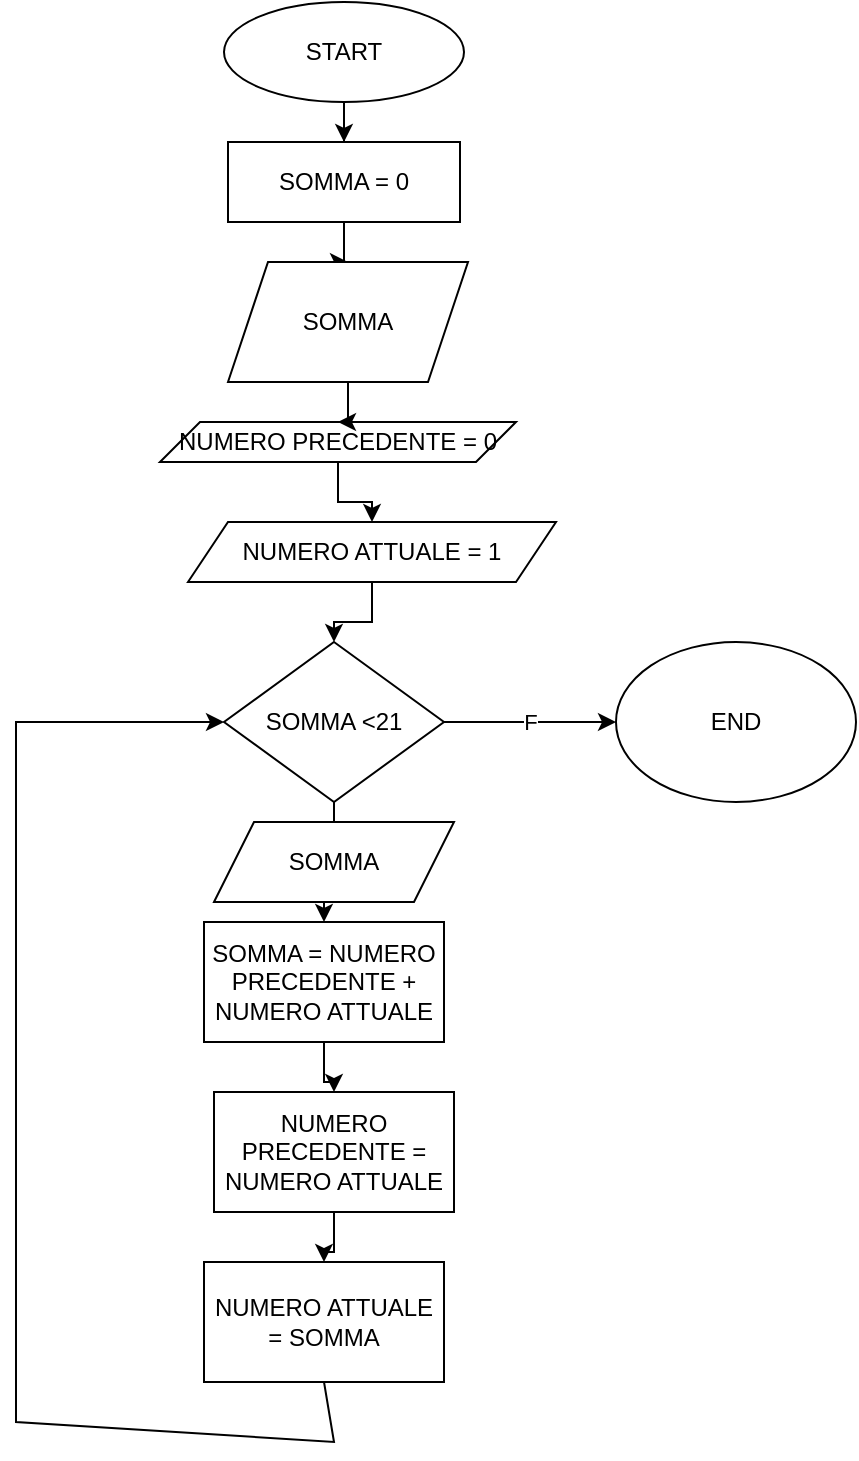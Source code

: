 <mxfile version="21.1.4" type="google">
  <diagram name="Pagina-1" id="empKTaTjzDWwGEfh-u5i">
    <mxGraphModel grid="1" page="1" gridSize="10" guides="1" tooltips="1" connect="1" arrows="1" fold="1" pageScale="1" pageWidth="827" pageHeight="1169" math="0" shadow="0">
      <root>
        <mxCell id="0" />
        <mxCell id="1" parent="0" />
        <mxCell id="16W25pCmoKW-utqna45M-5" style="edgeStyle=orthogonalEdgeStyle;rounded=0;orthogonalLoop=1;jettySize=auto;html=1;entryX=0.5;entryY=0;entryDx=0;entryDy=0;" edge="1" parent="1" source="16W25pCmoKW-utqna45M-1" target="16W25pCmoKW-utqna45M-4">
          <mxGeometry relative="1" as="geometry" />
        </mxCell>
        <mxCell id="16W25pCmoKW-utqna45M-1" value="START" style="ellipse;whiteSpace=wrap;html=1;" vertex="1" parent="1">
          <mxGeometry x="354" y="10" width="120" height="50" as="geometry" />
        </mxCell>
        <mxCell id="16W25pCmoKW-utqna45M-9" value="" style="edgeStyle=orthogonalEdgeStyle;rounded=0;orthogonalLoop=1;jettySize=auto;html=1;" edge="1" parent="1" source="16W25pCmoKW-utqna45M-2" target="16W25pCmoKW-utqna45M-3">
          <mxGeometry relative="1" as="geometry" />
        </mxCell>
        <mxCell id="16W25pCmoKW-utqna45M-2" value="NUMERO PRECEDENTE = 0" style="shape=parallelogram;perimeter=parallelogramPerimeter;whiteSpace=wrap;html=1;fixedSize=1;" vertex="1" parent="1">
          <mxGeometry x="322" y="220" width="178" height="20" as="geometry" />
        </mxCell>
        <mxCell id="16W25pCmoKW-utqna45M-14" style="edgeStyle=orthogonalEdgeStyle;rounded=0;orthogonalLoop=1;jettySize=auto;html=1;" edge="1" parent="1" source="16W25pCmoKW-utqna45M-3" target="16W25pCmoKW-utqna45M-10">
          <mxGeometry relative="1" as="geometry" />
        </mxCell>
        <mxCell id="16W25pCmoKW-utqna45M-3" value="NUMERO ATTUALE = 1" style="shape=parallelogram;perimeter=parallelogramPerimeter;whiteSpace=wrap;html=1;fixedSize=1;" vertex="1" parent="1">
          <mxGeometry x="336" y="270" width="184" height="30" as="geometry" />
        </mxCell>
        <mxCell id="16W25pCmoKW-utqna45M-7" style="edgeStyle=orthogonalEdgeStyle;rounded=0;orthogonalLoop=1;jettySize=auto;html=1;" edge="1" parent="1" source="16W25pCmoKW-utqna45M-4" target="16W25pCmoKW-utqna45M-6">
          <mxGeometry relative="1" as="geometry" />
        </mxCell>
        <mxCell id="16W25pCmoKW-utqna45M-4" value="SOMMA = 0" style="rounded=0;whiteSpace=wrap;html=1;" vertex="1" parent="1">
          <mxGeometry x="356" y="80" width="116" height="40" as="geometry" />
        </mxCell>
        <mxCell id="16W25pCmoKW-utqna45M-8" style="edgeStyle=orthogonalEdgeStyle;rounded=0;orthogonalLoop=1;jettySize=auto;html=1;" edge="1" parent="1" source="16W25pCmoKW-utqna45M-6" target="16W25pCmoKW-utqna45M-2">
          <mxGeometry relative="1" as="geometry" />
        </mxCell>
        <mxCell id="16W25pCmoKW-utqna45M-6" value="SOMMA" style="shape=parallelogram;perimeter=parallelogramPerimeter;whiteSpace=wrap;html=1;fixedSize=1;" vertex="1" parent="1">
          <mxGeometry x="356" y="140" width="120" height="60" as="geometry" />
        </mxCell>
        <mxCell id="16W25pCmoKW-utqna45M-15" value="V" style="edgeStyle=orthogonalEdgeStyle;rounded=0;orthogonalLoop=1;jettySize=auto;html=1;" edge="1" parent="1" source="16W25pCmoKW-utqna45M-10" target="16W25pCmoKW-utqna45M-11">
          <mxGeometry relative="1" as="geometry" />
        </mxCell>
        <mxCell id="16W25pCmoKW-utqna45M-10" value="SOMMA &amp;lt;21" style="rhombus;whiteSpace=wrap;html=1;" vertex="1" parent="1">
          <mxGeometry x="354" y="330" width="110" height="80" as="geometry" />
        </mxCell>
        <mxCell id="16W25pCmoKW-utqna45M-16" style="edgeStyle=orthogonalEdgeStyle;rounded=0;orthogonalLoop=1;jettySize=auto;html=1;" edge="1" parent="1" source="16W25pCmoKW-utqna45M-11" target="16W25pCmoKW-utqna45M-12">
          <mxGeometry relative="1" as="geometry" />
        </mxCell>
        <mxCell id="16W25pCmoKW-utqna45M-11" value="SOMMA = NUMERO PRECEDENTE + NUMERO ATTUALE" style="rounded=0;whiteSpace=wrap;html=1;" vertex="1" parent="1">
          <mxGeometry x="344" y="470" width="120" height="60" as="geometry" />
        </mxCell>
        <mxCell id="16W25pCmoKW-utqna45M-17" style="edgeStyle=orthogonalEdgeStyle;rounded=0;orthogonalLoop=1;jettySize=auto;html=1;" edge="1" parent="1" source="16W25pCmoKW-utqna45M-12" target="16W25pCmoKW-utqna45M-13">
          <mxGeometry relative="1" as="geometry" />
        </mxCell>
        <mxCell id="16W25pCmoKW-utqna45M-12" value="NUMERO PRECEDENTE = NUMERO ATTUALE" style="rounded=0;whiteSpace=wrap;html=1;" vertex="1" parent="1">
          <mxGeometry x="349" y="555" width="120" height="60" as="geometry" />
        </mxCell>
        <mxCell id="16W25pCmoKW-utqna45M-13" value="NUMERO ATTUALE = SOMMA" style="rounded=0;whiteSpace=wrap;html=1;" vertex="1" parent="1">
          <mxGeometry x="344" y="640" width="120" height="60" as="geometry" />
        </mxCell>
        <mxCell id="16W25pCmoKW-utqna45M-18" value="" style="endArrow=classic;html=1;rounded=0;exitX=0.5;exitY=1;exitDx=0;exitDy=0;" edge="1" parent="1" source="16W25pCmoKW-utqna45M-13" target="16W25pCmoKW-utqna45M-10">
          <mxGeometry width="50" height="50" relative="1" as="geometry">
            <mxPoint x="390" y="570" as="sourcePoint" />
            <mxPoint x="260" y="320" as="targetPoint" />
            <Array as="points">
              <mxPoint x="409" y="730" />
              <mxPoint x="250" y="720" />
              <mxPoint x="250" y="370" />
            </Array>
          </mxGeometry>
        </mxCell>
        <mxCell id="16W25pCmoKW-utqna45M-19" value="SOMMA" style="shape=parallelogram;perimeter=parallelogramPerimeter;whiteSpace=wrap;html=1;fixedSize=1;" vertex="1" parent="1">
          <mxGeometry x="349" y="420" width="120" height="40" as="geometry" />
        </mxCell>
        <mxCell id="16W25pCmoKW-utqna45M-20" value="F" style="endArrow=classic;html=1;rounded=0;exitX=1;exitY=0.5;exitDx=0;exitDy=0;" edge="1" parent="1" source="16W25pCmoKW-utqna45M-10" target="16W25pCmoKW-utqna45M-21">
          <mxGeometry width="50" height="50" relative="1" as="geometry">
            <mxPoint x="290" y="530" as="sourcePoint" />
            <mxPoint x="610" y="370" as="targetPoint" />
          </mxGeometry>
        </mxCell>
        <mxCell id="16W25pCmoKW-utqna45M-21" value="END" style="ellipse;whiteSpace=wrap;html=1;" vertex="1" parent="1">
          <mxGeometry x="550" y="330" width="120" height="80" as="geometry" />
        </mxCell>
      </root>
    </mxGraphModel>
  </diagram>
</mxfile>
